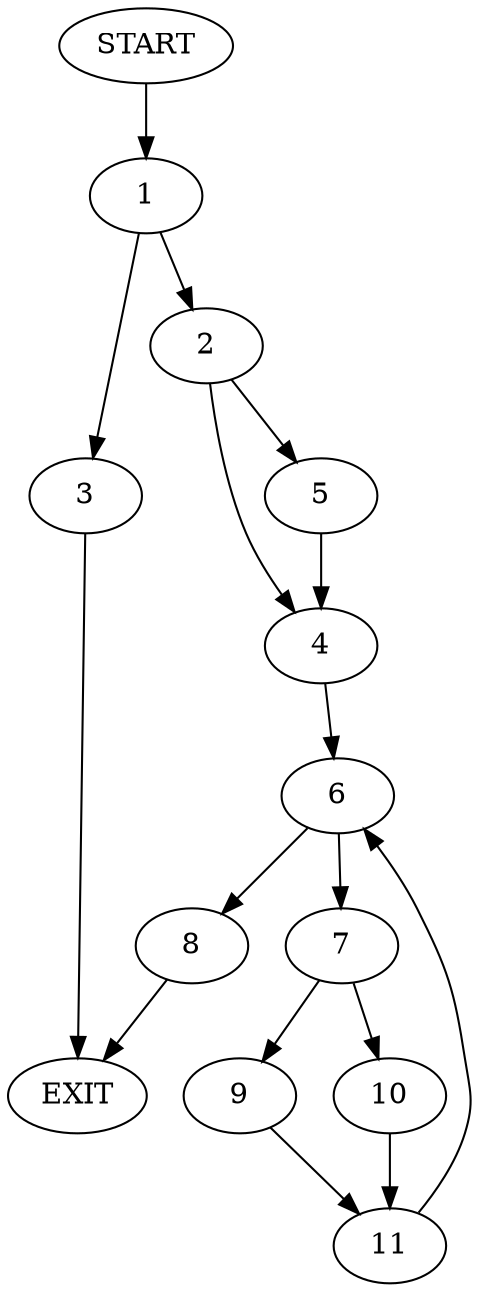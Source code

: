 digraph {
0 [label="START"]
12 [label="EXIT"]
0 -> 1
1 -> 2
1 -> 3
2 -> 4
2 -> 5
3 -> 12
5 -> 4
4 -> 6
6 -> 7
6 -> 8
7 -> 9
7 -> 10
8 -> 12
9 -> 11
10 -> 11
11 -> 6
}
